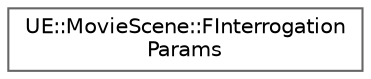 digraph "Graphical Class Hierarchy"
{
 // INTERACTIVE_SVG=YES
 // LATEX_PDF_SIZE
  bgcolor="transparent";
  edge [fontname=Helvetica,fontsize=10,labelfontname=Helvetica,labelfontsize=10];
  node [fontname=Helvetica,fontsize=10,shape=box,height=0.2,width=0.4];
  rankdir="LR";
  Node0 [id="Node000000",label="UE::MovieScene::FInterrogation\lParams",height=0.2,width=0.4,color="grey40", fillcolor="white", style="filled",URL="$d7/d59/structUE_1_1MovieScene_1_1FInterrogationParams.html",tooltip=" "];
}
